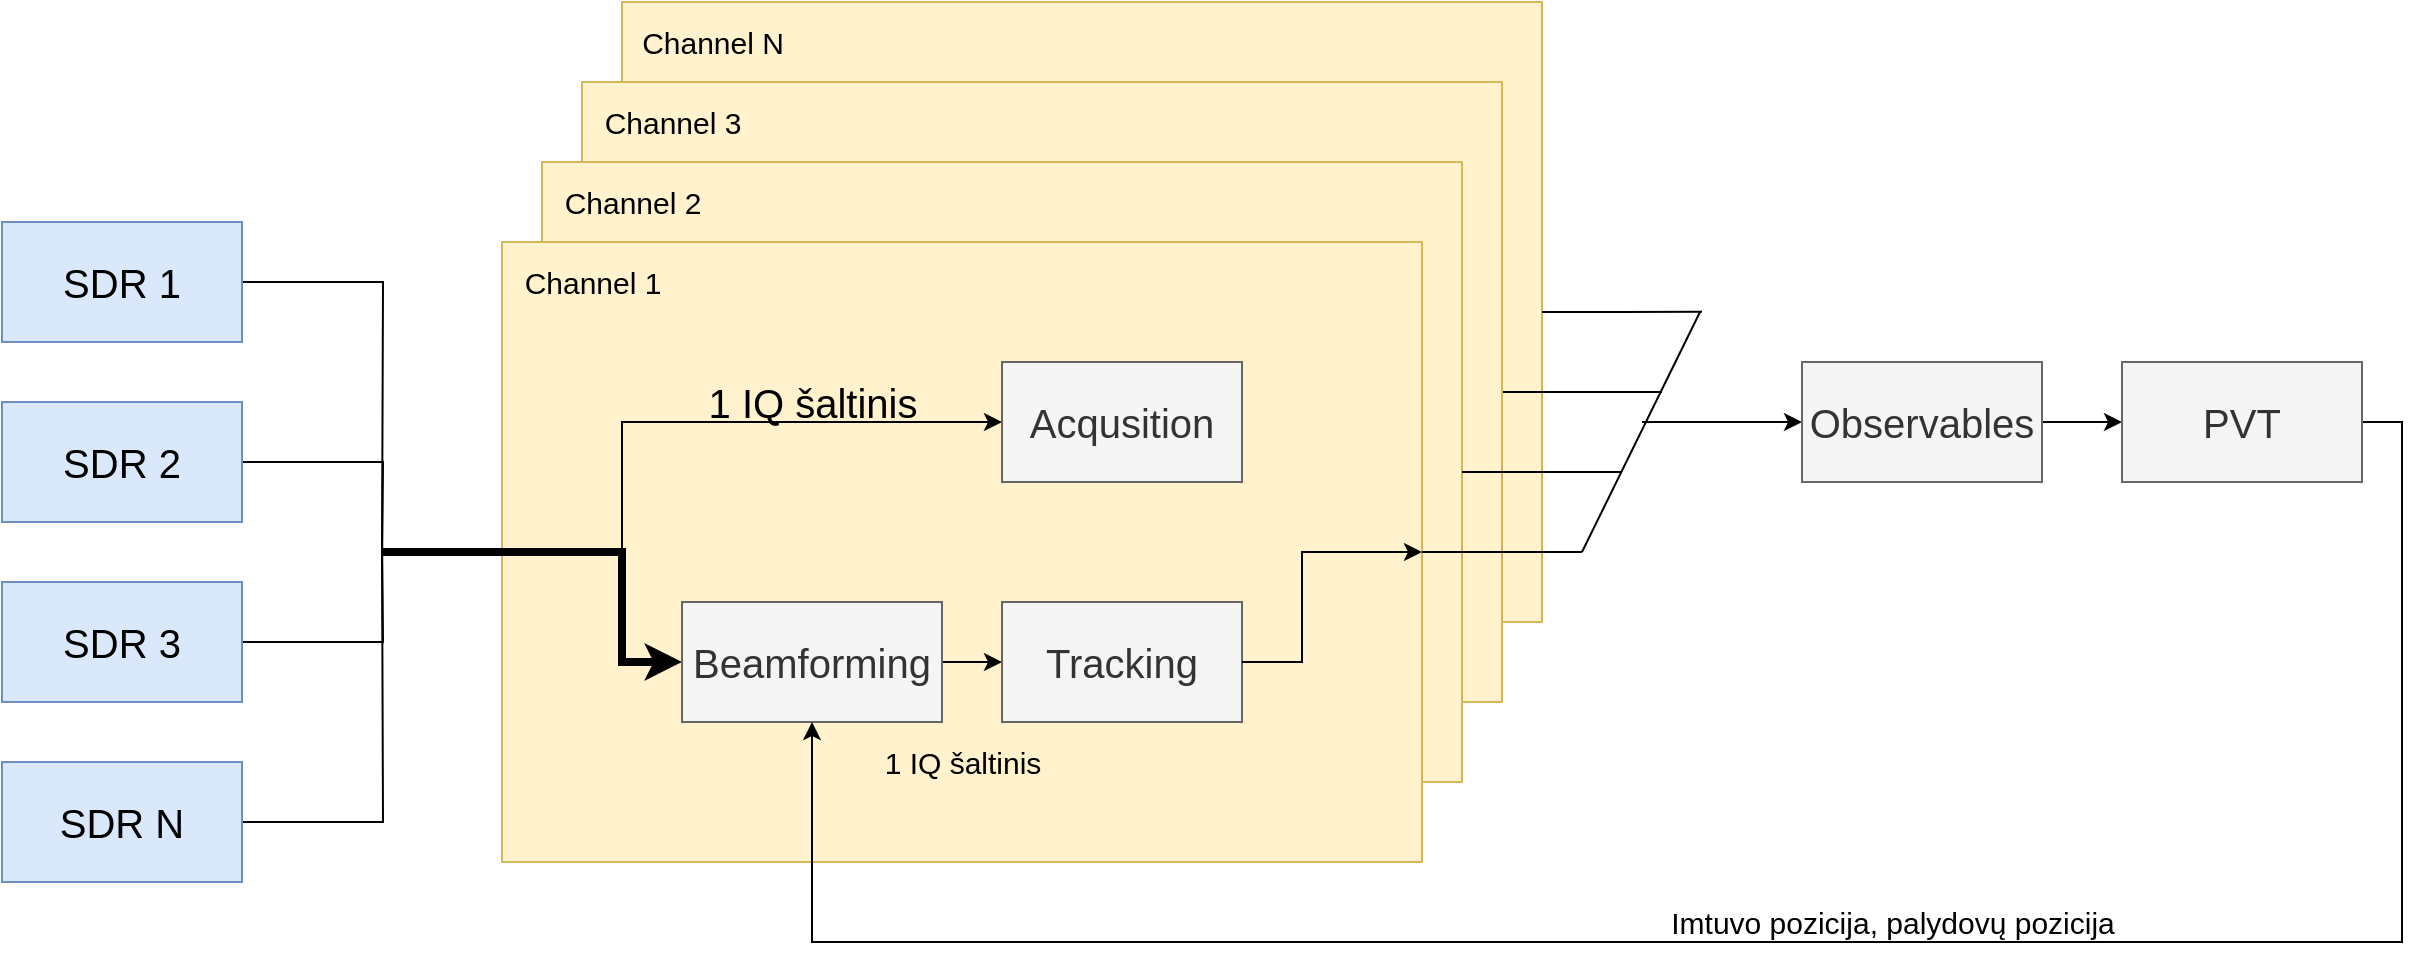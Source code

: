 <mxfile version="14.6.13" type="device"><diagram id="DrGuE4GB294MN5RxXGjK" name="Page-1"><mxGraphModel dx="276" dy="183" grid="1" gridSize="10" guides="1" tooltips="1" connect="1" arrows="1" fold="1" page="1" pageScale="1" pageWidth="850" pageHeight="1100" math="0" shadow="0"><root><mxCell id="0"/><mxCell id="1" parent="0"/><mxCell id="M53zxXOdb56j6tJ2grgc-30" value="" style="group" parent="1" vertex="1" connectable="0"><mxGeometry x="360" y="200" width="460" height="310" as="geometry"/></mxCell><mxCell id="M53zxXOdb56j6tJ2grgc-31" value="" style="whiteSpace=wrap;html=1;fillColor=#fff2cc;strokeColor=#d6b656;" parent="M53zxXOdb56j6tJ2grgc-30" vertex="1"><mxGeometry width="460" height="310" as="geometry"/></mxCell><mxCell id="M53zxXOdb56j6tJ2grgc-32" value="&lt;font style=&quot;font-size: 15px&quot;&gt;Channel N&lt;/font&gt;" style="text;html=1;align=center;verticalAlign=middle;resizable=0;points=[];autosize=1;strokeColor=none;" parent="M53zxXOdb56j6tJ2grgc-30" vertex="1"><mxGeometry y="10" width="90" height="20" as="geometry"/></mxCell><mxCell id="M53zxXOdb56j6tJ2grgc-36" style="edgeStyle=orthogonalEdgeStyle;rounded=0;jumpSize=6;orthogonalLoop=1;jettySize=auto;html=1;exitX=1;exitY=0.5;exitDx=0;exitDy=0;endSize=6;strokeWidth=1;endArrow=none;endFill=0;" parent="1" source="M53zxXOdb56j6tJ2grgc-28" edge="1"><mxGeometry relative="1" as="geometry"><mxPoint x="880" y="395" as="targetPoint"/></mxGeometry></mxCell><mxCell id="M53zxXOdb56j6tJ2grgc-28" value="" style="whiteSpace=wrap;html=1;fillColor=#fff2cc;strokeColor=#d6b656;" parent="1" vertex="1"><mxGeometry x="340" y="240" width="460" height="310" as="geometry"/></mxCell><mxCell id="M53zxXOdb56j6tJ2grgc-18" value="" style="group" parent="1" vertex="1" connectable="0"><mxGeometry x="320" y="280" width="460" height="310" as="geometry"/></mxCell><mxCell id="M53zxXOdb56j6tJ2grgc-19" value="" style="whiteSpace=wrap;html=1;fillColor=#fff2cc;strokeColor=#d6b656;" parent="M53zxXOdb56j6tJ2grgc-18" vertex="1"><mxGeometry width="460" height="310" as="geometry"/></mxCell><mxCell id="M53zxXOdb56j6tJ2grgc-20" value="&lt;font style=&quot;font-size: 15px&quot;&gt;Channel 2&lt;/font&gt;" style="text;html=1;align=center;verticalAlign=middle;resizable=0;points=[];autosize=1;strokeColor=none;" parent="M53zxXOdb56j6tJ2grgc-18" vertex="1"><mxGeometry x="5" y="10" width="80" height="20" as="geometry"/></mxCell><mxCell id="M53zxXOdb56j6tJ2grgc-21" value="" style="group" parent="1" vertex="1" connectable="0"><mxGeometry x="300" y="320" width="460" height="310" as="geometry"/></mxCell><mxCell id="M53zxXOdb56j6tJ2grgc-17" value="" style="group" parent="M53zxXOdb56j6tJ2grgc-21" vertex="1" connectable="0"><mxGeometry width="460" height="310" as="geometry"/></mxCell><mxCell id="M53zxXOdb56j6tJ2grgc-1" value="" style="whiteSpace=wrap;html=1;fillColor=#fff2cc;strokeColor=#d6b656;" parent="M53zxXOdb56j6tJ2grgc-17" vertex="1"><mxGeometry width="460" height="310" as="geometry"/></mxCell><mxCell id="M53zxXOdb56j6tJ2grgc-2" value="&lt;font style=&quot;font-size: 15px&quot;&gt;Channel 1&lt;/font&gt;" style="text;html=1;align=center;verticalAlign=middle;resizable=0;points=[];autosize=1;strokeColor=none;" parent="M53zxXOdb56j6tJ2grgc-17" vertex="1"><mxGeometry x="5" y="10" width="80" height="20" as="geometry"/></mxCell><mxCell id="M53zxXOdb56j6tJ2grgc-5" value="&lt;font style=&quot;font-size: 20px&quot;&gt;Tracking&lt;/font&gt;" style="rounded=0;whiteSpace=wrap;html=1;fillColor=#f5f5f5;strokeColor=#666666;fontColor=#333333;" parent="M53zxXOdb56j6tJ2grgc-17" vertex="1"><mxGeometry x="250" y="180" width="120" height="60" as="geometry"/></mxCell><mxCell id="M53zxXOdb56j6tJ2grgc-11" style="edgeStyle=orthogonalEdgeStyle;rounded=0;orthogonalLoop=1;jettySize=auto;html=1;exitX=1;exitY=0.5;exitDx=0;exitDy=0;entryX=1;entryY=0.5;entryDx=0;entryDy=0;" parent="M53zxXOdb56j6tJ2grgc-17" source="M53zxXOdb56j6tJ2grgc-5" target="M53zxXOdb56j6tJ2grgc-1" edge="1"><mxGeometry relative="1" as="geometry"><Array as="points"><mxPoint x="400" y="210"/><mxPoint x="400" y="155"/></Array></mxGeometry></mxCell><mxCell id="M53zxXOdb56j6tJ2grgc-4" value="&lt;font style=&quot;font-size: 20px&quot;&gt;Acqusition&lt;/font&gt;" style="rounded=0;whiteSpace=wrap;html=1;fillColor=#f5f5f5;strokeColor=#666666;fontColor=#333333;" parent="M53zxXOdb56j6tJ2grgc-17" vertex="1"><mxGeometry x="250" y="60" width="120" height="60" as="geometry"/></mxCell><mxCell id="M53zxXOdb56j6tJ2grgc-6" style="edgeStyle=orthogonalEdgeStyle;rounded=0;orthogonalLoop=1;jettySize=auto;html=1;exitX=0;exitY=0.5;exitDx=0;exitDy=0;entryX=0;entryY=0.5;entryDx=0;entryDy=0;" parent="M53zxXOdb56j6tJ2grgc-17" source="M53zxXOdb56j6tJ2grgc-1" target="M53zxXOdb56j6tJ2grgc-4" edge="1"><mxGeometry relative="1" as="geometry"><Array as="points"><mxPoint x="60" y="155"/><mxPoint x="60" y="90"/></Array></mxGeometry></mxCell><mxCell id="M53zxXOdb56j6tJ2grgc-8" style="edgeStyle=orthogonalEdgeStyle;rounded=0;orthogonalLoop=1;jettySize=auto;html=1;exitX=0;exitY=0.5;exitDx=0;exitDy=0;endSize=6;jumpSize=6;strokeWidth=4;" parent="M53zxXOdb56j6tJ2grgc-21" source="M53zxXOdb56j6tJ2grgc-1" edge="1"><mxGeometry relative="1" as="geometry"><mxPoint x="90" y="210" as="targetPoint"/><Array as="points"><mxPoint x="60" y="155"/><mxPoint x="60" y="210"/></Array></mxGeometry></mxCell><mxCell id="M53zxXOdb56j6tJ2grgc-10" style="edgeStyle=orthogonalEdgeStyle;rounded=0;orthogonalLoop=1;jettySize=auto;html=1;exitX=1;exitY=0.5;exitDx=0;exitDy=0;entryX=0;entryY=0.5;entryDx=0;entryDy=0;" parent="1" source="M53zxXOdb56j6tJ2grgc-9" target="M53zxXOdb56j6tJ2grgc-5" edge="1"><mxGeometry relative="1" as="geometry"/></mxCell><mxCell id="M53zxXOdb56j6tJ2grgc-9" value="&lt;font style=&quot;font-size: 20px&quot;&gt;Beamforming&lt;/font&gt;" style="rounded=0;whiteSpace=wrap;html=1;fillColor=#f5f5f5;strokeColor=#666666;fontColor=#333333;" parent="1" vertex="1"><mxGeometry x="390" y="500" width="130" height="60" as="geometry"/></mxCell><mxCell id="M53zxXOdb56j6tJ2grgc-13" value="&lt;font style=&quot;font-size: 15px&quot;&gt;1 IQ šaltinis&lt;/font&gt;" style="text;html=1;align=center;verticalAlign=middle;resizable=0;points=[];autosize=1;strokeColor=none;" parent="1" vertex="1"><mxGeometry x="485" y="570" width="90" height="20" as="geometry"/></mxCell><mxCell id="M53zxXOdb56j6tJ2grgc-14" value="&lt;font style=&quot;font-size: 20px&quot;&gt;1 IQ šaltinis&lt;/font&gt;" style="text;html=1;align=center;verticalAlign=middle;resizable=0;points=[];autosize=1;strokeColor=none;" parent="1" vertex="1"><mxGeometry x="395" y="390" width="120" height="20" as="geometry"/></mxCell><mxCell id="M53zxXOdb56j6tJ2grgc-29" value="&lt;font style=&quot;font-size: 15px&quot;&gt;Channel 3&lt;/font&gt;" style="text;html=1;align=center;verticalAlign=middle;resizable=0;points=[];autosize=1;strokeColor=none;" parent="1" vertex="1"><mxGeometry x="345" y="250" width="80" height="20" as="geometry"/></mxCell><mxCell id="M53zxXOdb56j6tJ2grgc-35" style="edgeStyle=orthogonalEdgeStyle;rounded=0;jumpSize=6;orthogonalLoop=1;jettySize=auto;html=1;exitX=1;exitY=0.5;exitDx=0;exitDy=0;endSize=6;strokeWidth=1;endArrow=none;endFill=0;" parent="1" source="M53zxXOdb56j6tJ2grgc-19" edge="1"><mxGeometry relative="1" as="geometry"><mxPoint x="860" y="435" as="targetPoint"/></mxGeometry></mxCell><mxCell id="M53zxXOdb56j6tJ2grgc-37" style="edgeStyle=orthogonalEdgeStyle;rounded=0;jumpSize=6;orthogonalLoop=1;jettySize=auto;html=1;exitX=1;exitY=0.5;exitDx=0;exitDy=0;endSize=6;strokeWidth=1;endArrow=none;endFill=0;" parent="1" source="M53zxXOdb56j6tJ2grgc-31" edge="1"><mxGeometry relative="1" as="geometry"><mxPoint x="900" y="354.828" as="targetPoint"/></mxGeometry></mxCell><mxCell id="M53zxXOdb56j6tJ2grgc-38" value="" style="endArrow=none;html=1;endSize=6;strokeWidth=1;" parent="1" edge="1"><mxGeometry width="50" height="50" relative="1" as="geometry"><mxPoint x="840" y="475" as="sourcePoint"/><mxPoint x="899" y="355" as="targetPoint"/></mxGeometry></mxCell><mxCell id="M53zxXOdb56j6tJ2grgc-39" style="edgeStyle=orthogonalEdgeStyle;rounded=0;jumpSize=6;orthogonalLoop=1;jettySize=auto;html=1;exitX=1;exitY=0.5;exitDx=0;exitDy=0;endSize=6;strokeWidth=1;endArrow=none;endFill=0;" parent="1" source="M53zxXOdb56j6tJ2grgc-1" edge="1"><mxGeometry relative="1" as="geometry"><mxPoint x="840" y="474.953" as="targetPoint"/></mxGeometry></mxCell><mxCell id="M53zxXOdb56j6tJ2grgc-40" value="" style="endArrow=classic;html=1;endSize=6;strokeWidth=1;" parent="1" edge="1"><mxGeometry width="50" height="50" relative="1" as="geometry"><mxPoint x="870" y="410" as="sourcePoint"/><mxPoint x="950" y="410" as="targetPoint"/></mxGeometry></mxCell><mxCell id="M53zxXOdb56j6tJ2grgc-43" style="edgeStyle=orthogonalEdgeStyle;rounded=0;jumpSize=6;orthogonalLoop=1;jettySize=auto;html=1;exitX=1;exitY=0.5;exitDx=0;exitDy=0;entryX=0;entryY=0.5;entryDx=0;entryDy=0;endArrow=classic;endFill=1;endSize=6;strokeWidth=1;" parent="1" source="M53zxXOdb56j6tJ2grgc-41" target="M53zxXOdb56j6tJ2grgc-42" edge="1"><mxGeometry relative="1" as="geometry"/></mxCell><mxCell id="M53zxXOdb56j6tJ2grgc-41" value="&lt;font style=&quot;font-size: 20px&quot;&gt;Observables&lt;/font&gt;" style="rounded=0;whiteSpace=wrap;html=1;fillColor=#f5f5f5;strokeColor=#666666;fontColor=#333333;" parent="1" vertex="1"><mxGeometry x="950" y="380" width="120" height="60" as="geometry"/></mxCell><mxCell id="M53zxXOdb56j6tJ2grgc-44" style="edgeStyle=orthogonalEdgeStyle;rounded=0;jumpSize=6;orthogonalLoop=1;jettySize=auto;html=1;exitX=1;exitY=0.5;exitDx=0;exitDy=0;entryX=0.5;entryY=1;entryDx=0;entryDy=0;endArrow=classic;endFill=1;endSize=6;strokeWidth=1;" parent="1" source="M53zxXOdb56j6tJ2grgc-42" target="M53zxXOdb56j6tJ2grgc-9" edge="1"><mxGeometry relative="1" as="geometry"><Array as="points"><mxPoint x="1250" y="410"/><mxPoint x="1250" y="670"/><mxPoint x="455" y="670"/></Array></mxGeometry></mxCell><mxCell id="M53zxXOdb56j6tJ2grgc-42" value="&lt;font style=&quot;font-size: 20px&quot;&gt;PVT&lt;/font&gt;" style="rounded=0;whiteSpace=wrap;html=1;fillColor=#f5f5f5;strokeColor=#666666;fontColor=#333333;" parent="1" vertex="1"><mxGeometry x="1110" y="380" width="120" height="60" as="geometry"/></mxCell><mxCell id="M53zxXOdb56j6tJ2grgc-50" style="edgeStyle=orthogonalEdgeStyle;rounded=0;jumpSize=6;orthogonalLoop=1;jettySize=auto;html=1;exitX=1;exitY=0.5;exitDx=0;exitDy=0;endArrow=none;endFill=0;endSize=6;strokeWidth=1;" parent="1" source="M53zxXOdb56j6tJ2grgc-45" edge="1"><mxGeometry relative="1" as="geometry"><mxPoint x="240" y="480" as="targetPoint"/></mxGeometry></mxCell><mxCell id="M53zxXOdb56j6tJ2grgc-45" value="&lt;font style=&quot;font-size: 20px&quot;&gt;SDR 1&lt;/font&gt;" style="rounded=0;whiteSpace=wrap;html=1;fillColor=#dae8fc;strokeColor=#6c8ebf;" parent="1" vertex="1"><mxGeometry x="50" y="310" width="120" height="60" as="geometry"/></mxCell><mxCell id="M53zxXOdb56j6tJ2grgc-51" style="edgeStyle=orthogonalEdgeStyle;rounded=0;jumpSize=6;orthogonalLoop=1;jettySize=auto;html=1;exitX=1;exitY=0.5;exitDx=0;exitDy=0;endArrow=none;endFill=0;endSize=6;strokeWidth=1;" parent="1" source="M53zxXOdb56j6tJ2grgc-46" edge="1"><mxGeometry relative="1" as="geometry"><mxPoint x="240" y="480" as="targetPoint"/></mxGeometry></mxCell><mxCell id="M53zxXOdb56j6tJ2grgc-46" value="&lt;font style=&quot;font-size: 20px&quot;&gt;SDR 2&lt;/font&gt;" style="rounded=0;whiteSpace=wrap;html=1;fillColor=#dae8fc;strokeColor=#6c8ebf;" parent="1" vertex="1"><mxGeometry x="50" y="400" width="120" height="60" as="geometry"/></mxCell><mxCell id="M53zxXOdb56j6tJ2grgc-52" style="edgeStyle=orthogonalEdgeStyle;rounded=0;jumpSize=6;orthogonalLoop=1;jettySize=auto;html=1;exitX=1;exitY=0.5;exitDx=0;exitDy=0;endArrow=none;endFill=0;endSize=6;strokeWidth=1;" parent="1" source="M53zxXOdb56j6tJ2grgc-47" edge="1"><mxGeometry relative="1" as="geometry"><mxPoint x="240" y="470" as="targetPoint"/></mxGeometry></mxCell><mxCell id="M53zxXOdb56j6tJ2grgc-47" value="&lt;font style=&quot;font-size: 20px&quot;&gt;SDR 3&lt;/font&gt;" style="rounded=0;whiteSpace=wrap;html=1;fillColor=#dae8fc;strokeColor=#6c8ebf;" parent="1" vertex="1"><mxGeometry x="50" y="490" width="120" height="60" as="geometry"/></mxCell><mxCell id="M53zxXOdb56j6tJ2grgc-53" style="edgeStyle=orthogonalEdgeStyle;rounded=0;jumpSize=6;orthogonalLoop=1;jettySize=auto;html=1;exitX=1;exitY=0.5;exitDx=0;exitDy=0;endArrow=none;endFill=0;endSize=6;strokeWidth=1;" parent="1" source="M53zxXOdb56j6tJ2grgc-48" edge="1"><mxGeometry relative="1" as="geometry"><mxPoint x="240" y="470" as="targetPoint"/></mxGeometry></mxCell><mxCell id="M53zxXOdb56j6tJ2grgc-48" value="&lt;font style=&quot;font-size: 20px&quot;&gt;SDR N&lt;/font&gt;" style="rounded=0;whiteSpace=wrap;html=1;fillColor=#dae8fc;strokeColor=#6c8ebf;" parent="1" vertex="1"><mxGeometry x="50" y="580" width="120" height="60" as="geometry"/></mxCell><mxCell id="M53zxXOdb56j6tJ2grgc-54" value="" style="endArrow=none;html=1;endSize=6;strokeWidth=4;entryX=0;entryY=0.5;entryDx=0;entryDy=0;" parent="1" target="M53zxXOdb56j6tJ2grgc-1" edge="1"><mxGeometry width="50" height="50" relative="1" as="geometry"><mxPoint x="240" y="475" as="sourcePoint"/><mxPoint x="300" y="420" as="targetPoint"/></mxGeometry></mxCell><mxCell id="M53zxXOdb56j6tJ2grgc-56" value="&lt;font style=&quot;font-size: 15px&quot;&gt;Imtuvo pozicija, palydovų pozicija&lt;/font&gt;" style="text;html=1;align=center;verticalAlign=middle;resizable=0;points=[];autosize=1;strokeColor=none;" parent="1" vertex="1"><mxGeometry x="875" y="650" width="240" height="20" as="geometry"/></mxCell></root></mxGraphModel></diagram></mxfile>